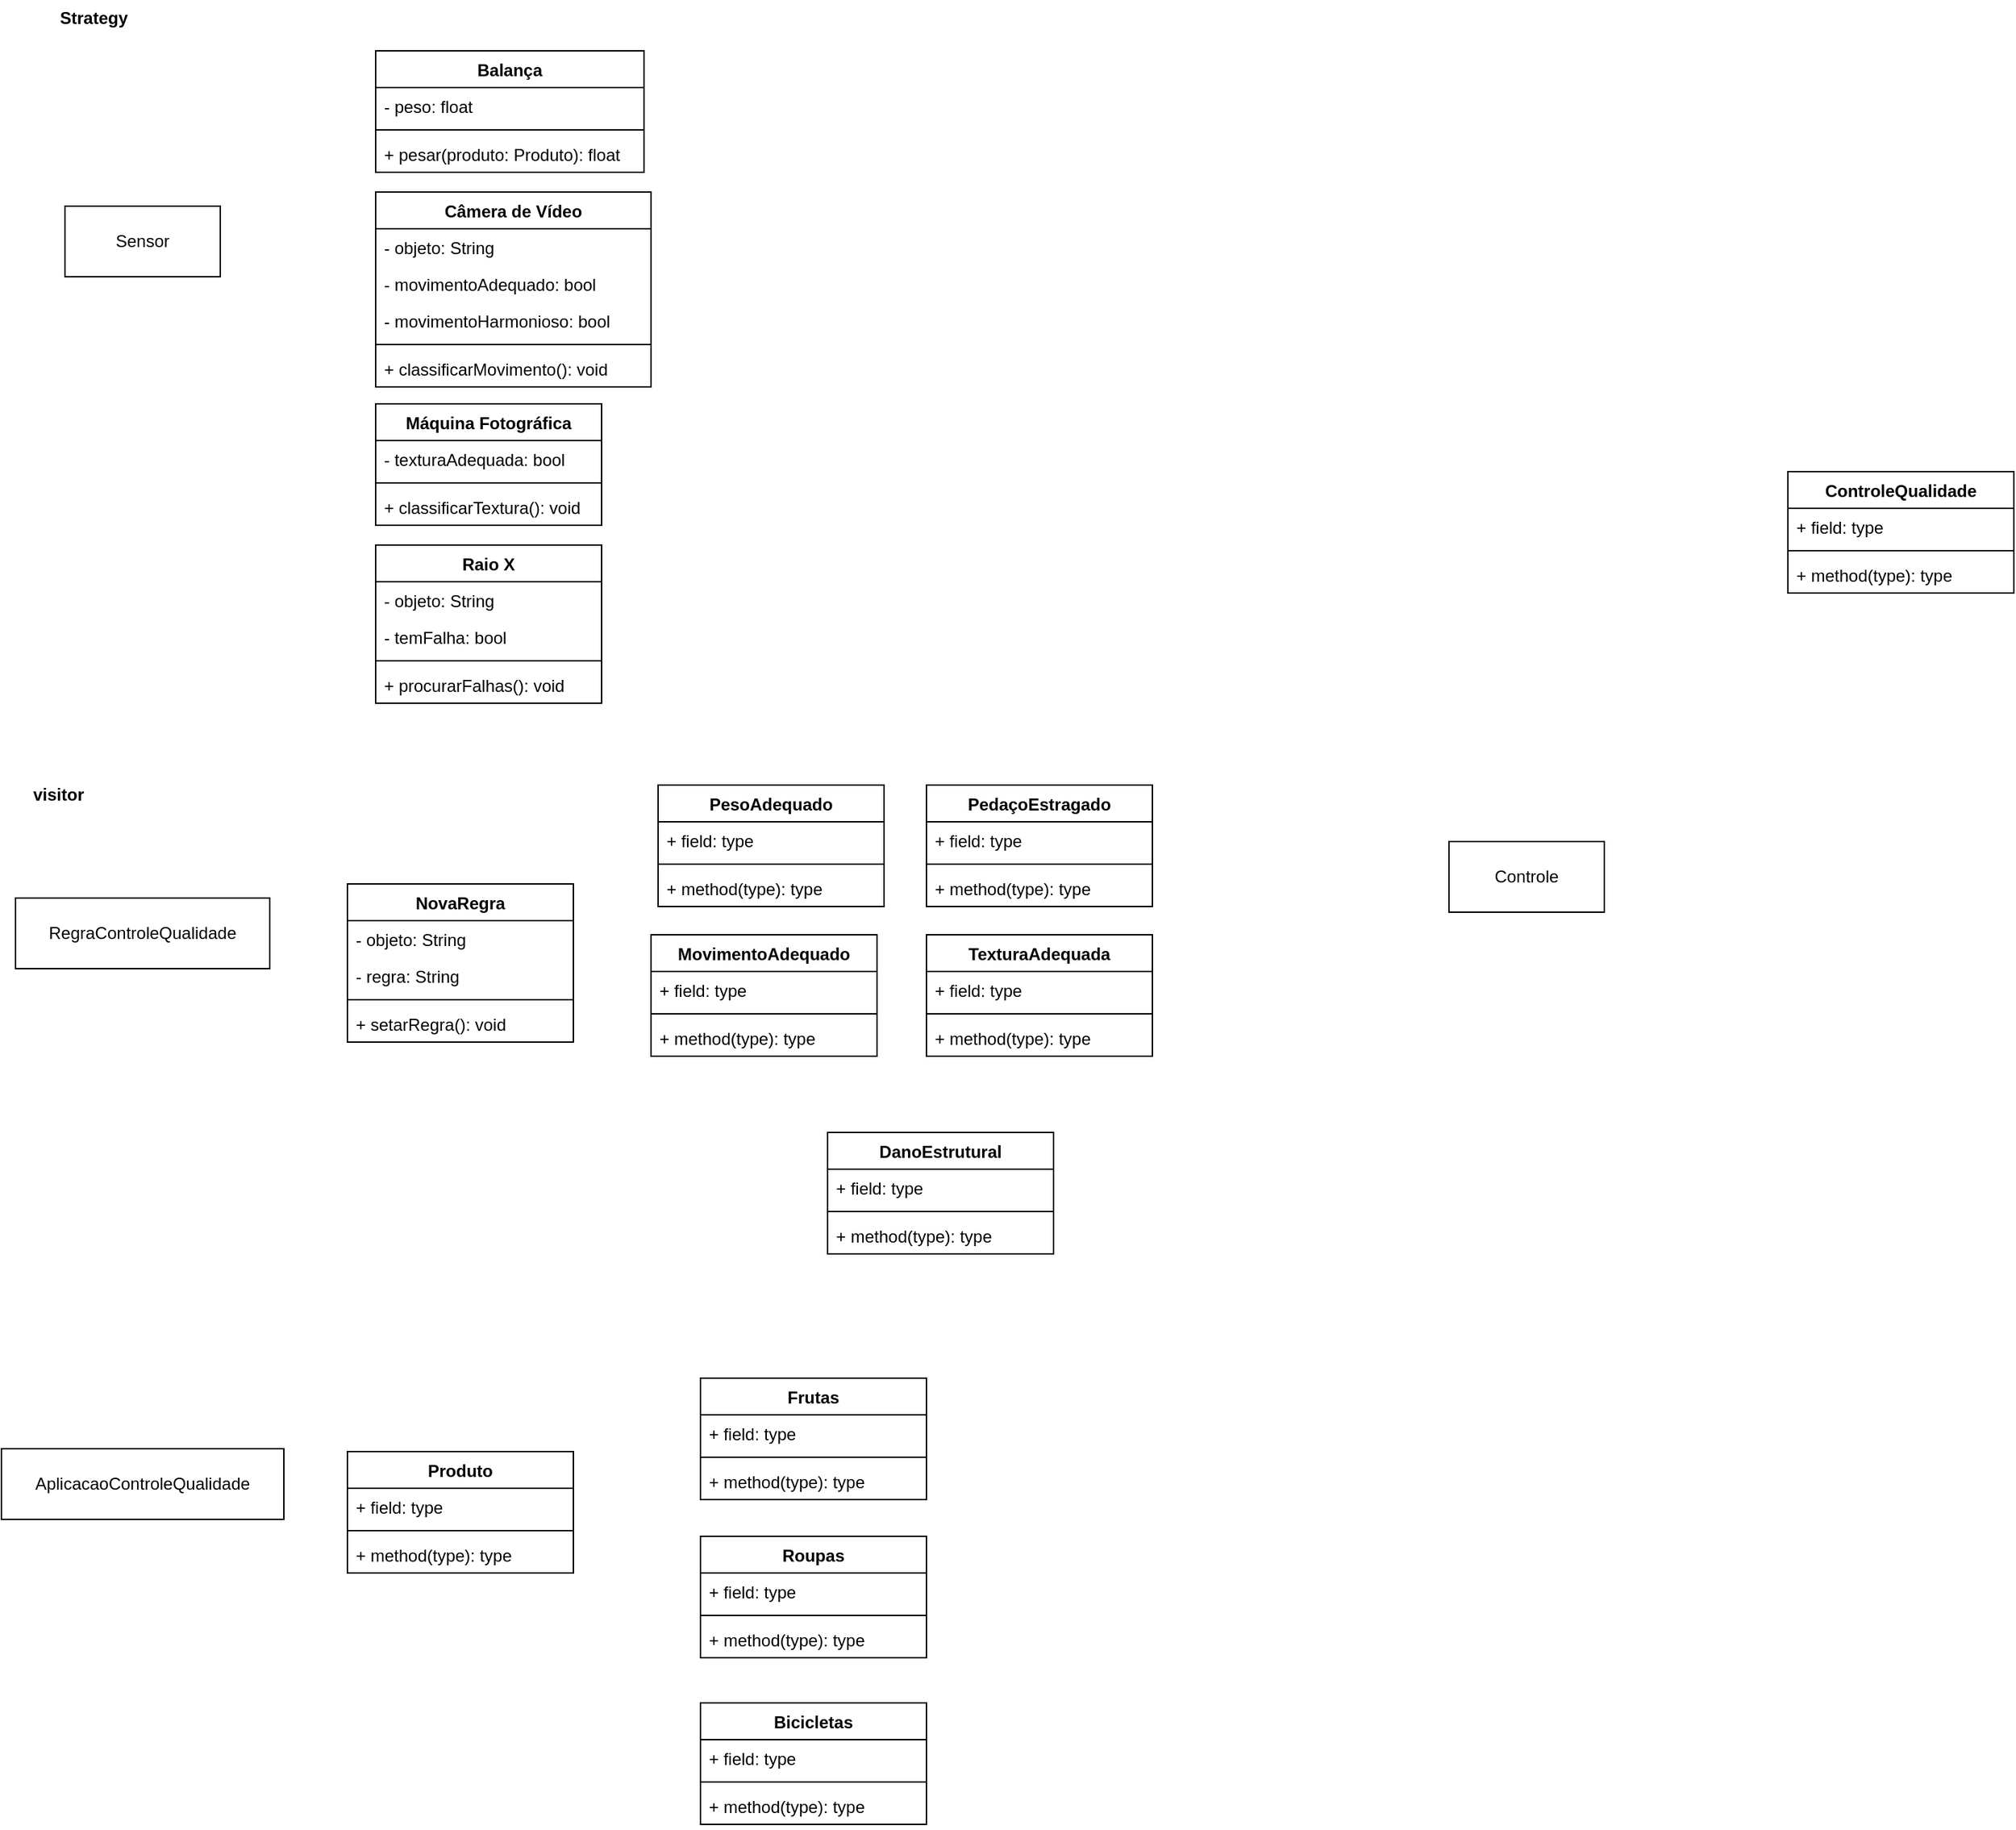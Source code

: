 <mxfile version="22.1.9" type="github">
  <diagram name="Page-1" id="GB_4OeYxDUM6NTlbFD8Y">
    <mxGraphModel dx="1395" dy="1743" grid="1" gridSize="10" guides="1" tooltips="1" connect="1" arrows="1" fold="1" page="1" pageScale="1" pageWidth="850" pageHeight="1100" math="0" shadow="0">
      <root>
        <mxCell id="0" />
        <mxCell id="1" parent="0" />
        <mxCell id="6We_kyT9qWEWSvFF-9-q-1" value="Sensor" style="html=1;whiteSpace=wrap;" parent="1" vertex="1">
          <mxGeometry x="100" y="120" width="110" height="50" as="geometry" />
        </mxCell>
        <mxCell id="6We_kyT9qWEWSvFF-9-q-2" value="RegraControleQualidade" style="html=1;whiteSpace=wrap;" parent="1" vertex="1">
          <mxGeometry x="65" y="610" width="180" height="50" as="geometry" />
        </mxCell>
        <mxCell id="6We_kyT9qWEWSvFF-9-q-3" value="AplicacaoControleQualidade" style="html=1;whiteSpace=wrap;" parent="1" vertex="1">
          <mxGeometry x="55" y="1000" width="200" height="50" as="geometry" />
        </mxCell>
        <mxCell id="6We_kyT9qWEWSvFF-9-q-4" value="Balança" style="swimlane;fontStyle=1;align=center;verticalAlign=top;childLayout=stackLayout;horizontal=1;startSize=26;horizontalStack=0;resizeParent=1;resizeParentMax=0;resizeLast=0;collapsible=1;marginBottom=0;whiteSpace=wrap;html=1;" parent="1" vertex="1">
          <mxGeometry x="320" y="10" width="190" height="86" as="geometry" />
        </mxCell>
        <mxCell id="6We_kyT9qWEWSvFF-9-q-5" value="- peso: float" style="text;strokeColor=none;fillColor=none;align=left;verticalAlign=top;spacingLeft=4;spacingRight=4;overflow=hidden;rotatable=0;points=[[0,0.5],[1,0.5]];portConstraint=eastwest;whiteSpace=wrap;html=1;" parent="6We_kyT9qWEWSvFF-9-q-4" vertex="1">
          <mxGeometry y="26" width="190" height="26" as="geometry" />
        </mxCell>
        <mxCell id="6We_kyT9qWEWSvFF-9-q-6" value="" style="line;strokeWidth=1;fillColor=none;align=left;verticalAlign=middle;spacingTop=-1;spacingLeft=3;spacingRight=3;rotatable=0;labelPosition=right;points=[];portConstraint=eastwest;strokeColor=inherit;" parent="6We_kyT9qWEWSvFF-9-q-4" vertex="1">
          <mxGeometry y="52" width="190" height="8" as="geometry" />
        </mxCell>
        <mxCell id="6We_kyT9qWEWSvFF-9-q-7" value="+ pesar(produto: Produto): float" style="text;strokeColor=none;fillColor=none;align=left;verticalAlign=top;spacingLeft=4;spacingRight=4;overflow=hidden;rotatable=0;points=[[0,0.5],[1,0.5]];portConstraint=eastwest;whiteSpace=wrap;html=1;" parent="6We_kyT9qWEWSvFF-9-q-4" vertex="1">
          <mxGeometry y="60" width="190" height="26" as="geometry" />
        </mxCell>
        <mxCell id="6We_kyT9qWEWSvFF-9-q-8" value="Câmera de Vídeo" style="swimlane;fontStyle=1;align=center;verticalAlign=top;childLayout=stackLayout;horizontal=1;startSize=26;horizontalStack=0;resizeParent=1;resizeParentMax=0;resizeLast=0;collapsible=1;marginBottom=0;whiteSpace=wrap;html=1;" parent="1" vertex="1">
          <mxGeometry x="320" y="110" width="195" height="138" as="geometry" />
        </mxCell>
        <mxCell id="6We_kyT9qWEWSvFF-9-q-9" value="- objeto: String" style="text;strokeColor=none;fillColor=none;align=left;verticalAlign=top;spacingLeft=4;spacingRight=4;overflow=hidden;rotatable=0;points=[[0,0.5],[1,0.5]];portConstraint=eastwest;whiteSpace=wrap;html=1;" parent="6We_kyT9qWEWSvFF-9-q-8" vertex="1">
          <mxGeometry y="26" width="195" height="26" as="geometry" />
        </mxCell>
        <mxCell id="q4IPxEvm5e1y_BdzbNts-9" value="- movimentoAdequado: bool" style="text;strokeColor=none;fillColor=none;align=left;verticalAlign=top;spacingLeft=4;spacingRight=4;overflow=hidden;rotatable=0;points=[[0,0.5],[1,0.5]];portConstraint=eastwest;whiteSpace=wrap;html=1;" vertex="1" parent="6We_kyT9qWEWSvFF-9-q-8">
          <mxGeometry y="52" width="195" height="26" as="geometry" />
        </mxCell>
        <mxCell id="q4IPxEvm5e1y_BdzbNts-10" value="- movimentoHarmonioso: bool" style="text;strokeColor=none;fillColor=none;align=left;verticalAlign=top;spacingLeft=4;spacingRight=4;overflow=hidden;rotatable=0;points=[[0,0.5],[1,0.5]];portConstraint=eastwest;whiteSpace=wrap;html=1;" vertex="1" parent="6We_kyT9qWEWSvFF-9-q-8">
          <mxGeometry y="78" width="195" height="26" as="geometry" />
        </mxCell>
        <mxCell id="6We_kyT9qWEWSvFF-9-q-10" value="" style="line;strokeWidth=1;fillColor=none;align=left;verticalAlign=middle;spacingTop=-1;spacingLeft=3;spacingRight=3;rotatable=0;labelPosition=right;points=[];portConstraint=eastwest;strokeColor=inherit;" parent="6We_kyT9qWEWSvFF-9-q-8" vertex="1">
          <mxGeometry y="104" width="195" height="8" as="geometry" />
        </mxCell>
        <mxCell id="6We_kyT9qWEWSvFF-9-q-11" value="+ classificarMovimento(): void" style="text;strokeColor=none;fillColor=none;align=left;verticalAlign=top;spacingLeft=4;spacingRight=4;overflow=hidden;rotatable=0;points=[[0,0.5],[1,0.5]];portConstraint=eastwest;whiteSpace=wrap;html=1;" parent="6We_kyT9qWEWSvFF-9-q-8" vertex="1">
          <mxGeometry y="112" width="195" height="26" as="geometry" />
        </mxCell>
        <mxCell id="6We_kyT9qWEWSvFF-9-q-12" value="Máquina Fotográfica" style="swimlane;fontStyle=1;align=center;verticalAlign=top;childLayout=stackLayout;horizontal=1;startSize=26;horizontalStack=0;resizeParent=1;resizeParentMax=0;resizeLast=0;collapsible=1;marginBottom=0;whiteSpace=wrap;html=1;" parent="1" vertex="1">
          <mxGeometry x="320" y="260" width="160" height="86" as="geometry" />
        </mxCell>
        <mxCell id="6We_kyT9qWEWSvFF-9-q-13" value="- texturaAdequada: bool" style="text;strokeColor=none;fillColor=none;align=left;verticalAlign=top;spacingLeft=4;spacingRight=4;overflow=hidden;rotatable=0;points=[[0,0.5],[1,0.5]];portConstraint=eastwest;whiteSpace=wrap;html=1;" parent="6We_kyT9qWEWSvFF-9-q-12" vertex="1">
          <mxGeometry y="26" width="160" height="26" as="geometry" />
        </mxCell>
        <mxCell id="6We_kyT9qWEWSvFF-9-q-14" value="" style="line;strokeWidth=1;fillColor=none;align=left;verticalAlign=middle;spacingTop=-1;spacingLeft=3;spacingRight=3;rotatable=0;labelPosition=right;points=[];portConstraint=eastwest;strokeColor=inherit;" parent="6We_kyT9qWEWSvFF-9-q-12" vertex="1">
          <mxGeometry y="52" width="160" height="8" as="geometry" />
        </mxCell>
        <mxCell id="6We_kyT9qWEWSvFF-9-q-15" value="+ classificarTextura(): void" style="text;strokeColor=none;fillColor=none;align=left;verticalAlign=top;spacingLeft=4;spacingRight=4;overflow=hidden;rotatable=0;points=[[0,0.5],[1,0.5]];portConstraint=eastwest;whiteSpace=wrap;html=1;" parent="6We_kyT9qWEWSvFF-9-q-12" vertex="1">
          <mxGeometry y="60" width="160" height="26" as="geometry" />
        </mxCell>
        <mxCell id="6We_kyT9qWEWSvFF-9-q-16" value="Raio X" style="swimlane;fontStyle=1;align=center;verticalAlign=top;childLayout=stackLayout;horizontal=1;startSize=26;horizontalStack=0;resizeParent=1;resizeParentMax=0;resizeLast=0;collapsible=1;marginBottom=0;whiteSpace=wrap;html=1;" parent="1" vertex="1">
          <mxGeometry x="320" y="360" width="160" height="112" as="geometry" />
        </mxCell>
        <mxCell id="6We_kyT9qWEWSvFF-9-q-17" value="- objeto: String" style="text;strokeColor=none;fillColor=none;align=left;verticalAlign=top;spacingLeft=4;spacingRight=4;overflow=hidden;rotatable=0;points=[[0,0.5],[1,0.5]];portConstraint=eastwest;whiteSpace=wrap;html=1;" parent="6We_kyT9qWEWSvFF-9-q-16" vertex="1">
          <mxGeometry y="26" width="160" height="26" as="geometry" />
        </mxCell>
        <mxCell id="q4IPxEvm5e1y_BdzbNts-11" value="- temFalha: bool" style="text;strokeColor=none;fillColor=none;align=left;verticalAlign=top;spacingLeft=4;spacingRight=4;overflow=hidden;rotatable=0;points=[[0,0.5],[1,0.5]];portConstraint=eastwest;whiteSpace=wrap;html=1;" vertex="1" parent="6We_kyT9qWEWSvFF-9-q-16">
          <mxGeometry y="52" width="160" height="26" as="geometry" />
        </mxCell>
        <mxCell id="6We_kyT9qWEWSvFF-9-q-18" value="" style="line;strokeWidth=1;fillColor=none;align=left;verticalAlign=middle;spacingTop=-1;spacingLeft=3;spacingRight=3;rotatable=0;labelPosition=right;points=[];portConstraint=eastwest;strokeColor=inherit;" parent="6We_kyT9qWEWSvFF-9-q-16" vertex="1">
          <mxGeometry y="78" width="160" height="8" as="geometry" />
        </mxCell>
        <mxCell id="6We_kyT9qWEWSvFF-9-q-19" value="+ procurarFalhas(): void" style="text;strokeColor=none;fillColor=none;align=left;verticalAlign=top;spacingLeft=4;spacingRight=4;overflow=hidden;rotatable=0;points=[[0,0.5],[1,0.5]];portConstraint=eastwest;whiteSpace=wrap;html=1;" parent="6We_kyT9qWEWSvFF-9-q-16" vertex="1">
          <mxGeometry y="86" width="160" height="26" as="geometry" />
        </mxCell>
        <mxCell id="6We_kyT9qWEWSvFF-9-q-20" value="Frutas" style="swimlane;fontStyle=1;align=center;verticalAlign=top;childLayout=stackLayout;horizontal=1;startSize=26;horizontalStack=0;resizeParent=1;resizeParentMax=0;resizeLast=0;collapsible=1;marginBottom=0;whiteSpace=wrap;html=1;" parent="1" vertex="1">
          <mxGeometry x="550" y="950" width="160" height="86" as="geometry" />
        </mxCell>
        <mxCell id="6We_kyT9qWEWSvFF-9-q-21" value="+ field: type" style="text;strokeColor=none;fillColor=none;align=left;verticalAlign=top;spacingLeft=4;spacingRight=4;overflow=hidden;rotatable=0;points=[[0,0.5],[1,0.5]];portConstraint=eastwest;whiteSpace=wrap;html=1;" parent="6We_kyT9qWEWSvFF-9-q-20" vertex="1">
          <mxGeometry y="26" width="160" height="26" as="geometry" />
        </mxCell>
        <mxCell id="6We_kyT9qWEWSvFF-9-q-22" value="" style="line;strokeWidth=1;fillColor=none;align=left;verticalAlign=middle;spacingTop=-1;spacingLeft=3;spacingRight=3;rotatable=0;labelPosition=right;points=[];portConstraint=eastwest;strokeColor=inherit;" parent="6We_kyT9qWEWSvFF-9-q-20" vertex="1">
          <mxGeometry y="52" width="160" height="8" as="geometry" />
        </mxCell>
        <mxCell id="6We_kyT9qWEWSvFF-9-q-23" value="+ method(type): type" style="text;strokeColor=none;fillColor=none;align=left;verticalAlign=top;spacingLeft=4;spacingRight=4;overflow=hidden;rotatable=0;points=[[0,0.5],[1,0.5]];portConstraint=eastwest;whiteSpace=wrap;html=1;" parent="6We_kyT9qWEWSvFF-9-q-20" vertex="1">
          <mxGeometry y="60" width="160" height="26" as="geometry" />
        </mxCell>
        <mxCell id="6We_kyT9qWEWSvFF-9-q-24" value="Roupas" style="swimlane;fontStyle=1;align=center;verticalAlign=top;childLayout=stackLayout;horizontal=1;startSize=26;horizontalStack=0;resizeParent=1;resizeParentMax=0;resizeLast=0;collapsible=1;marginBottom=0;whiteSpace=wrap;html=1;" parent="1" vertex="1">
          <mxGeometry x="550" y="1062" width="160" height="86" as="geometry" />
        </mxCell>
        <mxCell id="6We_kyT9qWEWSvFF-9-q-25" value="+ field: type" style="text;strokeColor=none;fillColor=none;align=left;verticalAlign=top;spacingLeft=4;spacingRight=4;overflow=hidden;rotatable=0;points=[[0,0.5],[1,0.5]];portConstraint=eastwest;whiteSpace=wrap;html=1;" parent="6We_kyT9qWEWSvFF-9-q-24" vertex="1">
          <mxGeometry y="26" width="160" height="26" as="geometry" />
        </mxCell>
        <mxCell id="6We_kyT9qWEWSvFF-9-q-26" value="" style="line;strokeWidth=1;fillColor=none;align=left;verticalAlign=middle;spacingTop=-1;spacingLeft=3;spacingRight=3;rotatable=0;labelPosition=right;points=[];portConstraint=eastwest;strokeColor=inherit;" parent="6We_kyT9qWEWSvFF-9-q-24" vertex="1">
          <mxGeometry y="52" width="160" height="8" as="geometry" />
        </mxCell>
        <mxCell id="6We_kyT9qWEWSvFF-9-q-27" value="+ method(type): type" style="text;strokeColor=none;fillColor=none;align=left;verticalAlign=top;spacingLeft=4;spacingRight=4;overflow=hidden;rotatable=0;points=[[0,0.5],[1,0.5]];portConstraint=eastwest;whiteSpace=wrap;html=1;" parent="6We_kyT9qWEWSvFF-9-q-24" vertex="1">
          <mxGeometry y="60" width="160" height="26" as="geometry" />
        </mxCell>
        <mxCell id="6We_kyT9qWEWSvFF-9-q-28" value="Bicicletas" style="swimlane;fontStyle=1;align=center;verticalAlign=top;childLayout=stackLayout;horizontal=1;startSize=26;horizontalStack=0;resizeParent=1;resizeParentMax=0;resizeLast=0;collapsible=1;marginBottom=0;whiteSpace=wrap;html=1;" parent="1" vertex="1">
          <mxGeometry x="550" y="1180" width="160" height="86" as="geometry" />
        </mxCell>
        <mxCell id="6We_kyT9qWEWSvFF-9-q-29" value="+ field: type" style="text;strokeColor=none;fillColor=none;align=left;verticalAlign=top;spacingLeft=4;spacingRight=4;overflow=hidden;rotatable=0;points=[[0,0.5],[1,0.5]];portConstraint=eastwest;whiteSpace=wrap;html=1;" parent="6We_kyT9qWEWSvFF-9-q-28" vertex="1">
          <mxGeometry y="26" width="160" height="26" as="geometry" />
        </mxCell>
        <mxCell id="6We_kyT9qWEWSvFF-9-q-30" value="" style="line;strokeWidth=1;fillColor=none;align=left;verticalAlign=middle;spacingTop=-1;spacingLeft=3;spacingRight=3;rotatable=0;labelPosition=right;points=[];portConstraint=eastwest;strokeColor=inherit;" parent="6We_kyT9qWEWSvFF-9-q-28" vertex="1">
          <mxGeometry y="52" width="160" height="8" as="geometry" />
        </mxCell>
        <mxCell id="6We_kyT9qWEWSvFF-9-q-31" value="+ method(type): type" style="text;strokeColor=none;fillColor=none;align=left;verticalAlign=top;spacingLeft=4;spacingRight=4;overflow=hidden;rotatable=0;points=[[0,0.5],[1,0.5]];portConstraint=eastwest;whiteSpace=wrap;html=1;" parent="6We_kyT9qWEWSvFF-9-q-28" vertex="1">
          <mxGeometry y="60" width="160" height="26" as="geometry" />
        </mxCell>
        <mxCell id="6We_kyT9qWEWSvFF-9-q-32" value="Controle" style="html=1;whiteSpace=wrap;" parent="1" vertex="1">
          <mxGeometry x="1080" y="570" width="110" height="50" as="geometry" />
        </mxCell>
        <mxCell id="6We_kyT9qWEWSvFF-9-q-33" value="PesoAdequado" style="swimlane;fontStyle=1;align=center;verticalAlign=top;childLayout=stackLayout;horizontal=1;startSize=26;horizontalStack=0;resizeParent=1;resizeParentMax=0;resizeLast=0;collapsible=1;marginBottom=0;whiteSpace=wrap;html=1;" parent="1" vertex="1">
          <mxGeometry x="520" y="530" width="160" height="86" as="geometry" />
        </mxCell>
        <mxCell id="6We_kyT9qWEWSvFF-9-q-34" value="+ field: type" style="text;strokeColor=none;fillColor=none;align=left;verticalAlign=top;spacingLeft=4;spacingRight=4;overflow=hidden;rotatable=0;points=[[0,0.5],[1,0.5]];portConstraint=eastwest;whiteSpace=wrap;html=1;" parent="6We_kyT9qWEWSvFF-9-q-33" vertex="1">
          <mxGeometry y="26" width="160" height="26" as="geometry" />
        </mxCell>
        <mxCell id="6We_kyT9qWEWSvFF-9-q-35" value="" style="line;strokeWidth=1;fillColor=none;align=left;verticalAlign=middle;spacingTop=-1;spacingLeft=3;spacingRight=3;rotatable=0;labelPosition=right;points=[];portConstraint=eastwest;strokeColor=inherit;" parent="6We_kyT9qWEWSvFF-9-q-33" vertex="1">
          <mxGeometry y="52" width="160" height="8" as="geometry" />
        </mxCell>
        <mxCell id="6We_kyT9qWEWSvFF-9-q-36" value="+ method(type): type" style="text;strokeColor=none;fillColor=none;align=left;verticalAlign=top;spacingLeft=4;spacingRight=4;overflow=hidden;rotatable=0;points=[[0,0.5],[1,0.5]];portConstraint=eastwest;whiteSpace=wrap;html=1;" parent="6We_kyT9qWEWSvFF-9-q-33" vertex="1">
          <mxGeometry y="60" width="160" height="26" as="geometry" />
        </mxCell>
        <mxCell id="6We_kyT9qWEWSvFF-9-q-37" value="NovaRegra" style="swimlane;fontStyle=1;align=center;verticalAlign=top;childLayout=stackLayout;horizontal=1;startSize=26;horizontalStack=0;resizeParent=1;resizeParentMax=0;resizeLast=0;collapsible=1;marginBottom=0;whiteSpace=wrap;html=1;" parent="1" vertex="1">
          <mxGeometry x="300" y="600" width="160" height="112" as="geometry" />
        </mxCell>
        <mxCell id="6We_kyT9qWEWSvFF-9-q-38" value="- objeto: String" style="text;strokeColor=none;fillColor=none;align=left;verticalAlign=top;spacingLeft=4;spacingRight=4;overflow=hidden;rotatable=0;points=[[0,0.5],[1,0.5]];portConstraint=eastwest;whiteSpace=wrap;html=1;" parent="6We_kyT9qWEWSvFF-9-q-37" vertex="1">
          <mxGeometry y="26" width="160" height="26" as="geometry" />
        </mxCell>
        <mxCell id="q4IPxEvm5e1y_BdzbNts-12" value="- regra: String" style="text;strokeColor=none;fillColor=none;align=left;verticalAlign=top;spacingLeft=4;spacingRight=4;overflow=hidden;rotatable=0;points=[[0,0.5],[1,0.5]];portConstraint=eastwest;whiteSpace=wrap;html=1;" vertex="1" parent="6We_kyT9qWEWSvFF-9-q-37">
          <mxGeometry y="52" width="160" height="26" as="geometry" />
        </mxCell>
        <mxCell id="6We_kyT9qWEWSvFF-9-q-39" value="" style="line;strokeWidth=1;fillColor=none;align=left;verticalAlign=middle;spacingTop=-1;spacingLeft=3;spacingRight=3;rotatable=0;labelPosition=right;points=[];portConstraint=eastwest;strokeColor=inherit;" parent="6We_kyT9qWEWSvFF-9-q-37" vertex="1">
          <mxGeometry y="78" width="160" height="8" as="geometry" />
        </mxCell>
        <mxCell id="6We_kyT9qWEWSvFF-9-q-40" value="+ setarRegra(): void" style="text;strokeColor=none;fillColor=none;align=left;verticalAlign=top;spacingLeft=4;spacingRight=4;overflow=hidden;rotatable=0;points=[[0,0.5],[1,0.5]];portConstraint=eastwest;whiteSpace=wrap;html=1;" parent="6We_kyT9qWEWSvFF-9-q-37" vertex="1">
          <mxGeometry y="86" width="160" height="26" as="geometry" />
        </mxCell>
        <mxCell id="6We_kyT9qWEWSvFF-9-q-41" value="MovimentoAdequado" style="swimlane;fontStyle=1;align=center;verticalAlign=top;childLayout=stackLayout;horizontal=1;startSize=26;horizontalStack=0;resizeParent=1;resizeParentMax=0;resizeLast=0;collapsible=1;marginBottom=0;whiteSpace=wrap;html=1;" parent="1" vertex="1">
          <mxGeometry x="515" y="636" width="160" height="86" as="geometry" />
        </mxCell>
        <mxCell id="6We_kyT9qWEWSvFF-9-q-42" value="+ field: type" style="text;strokeColor=none;fillColor=none;align=left;verticalAlign=top;spacingLeft=4;spacingRight=4;overflow=hidden;rotatable=0;points=[[0,0.5],[1,0.5]];portConstraint=eastwest;whiteSpace=wrap;html=1;" parent="6We_kyT9qWEWSvFF-9-q-41" vertex="1">
          <mxGeometry y="26" width="160" height="26" as="geometry" />
        </mxCell>
        <mxCell id="6We_kyT9qWEWSvFF-9-q-43" value="" style="line;strokeWidth=1;fillColor=none;align=left;verticalAlign=middle;spacingTop=-1;spacingLeft=3;spacingRight=3;rotatable=0;labelPosition=right;points=[];portConstraint=eastwest;strokeColor=inherit;" parent="6We_kyT9qWEWSvFF-9-q-41" vertex="1">
          <mxGeometry y="52" width="160" height="8" as="geometry" />
        </mxCell>
        <mxCell id="6We_kyT9qWEWSvFF-9-q-44" value="+ method(type): type" style="text;strokeColor=none;fillColor=none;align=left;verticalAlign=top;spacingLeft=4;spacingRight=4;overflow=hidden;rotatable=0;points=[[0,0.5],[1,0.5]];portConstraint=eastwest;whiteSpace=wrap;html=1;" parent="6We_kyT9qWEWSvFF-9-q-41" vertex="1">
          <mxGeometry y="60" width="160" height="26" as="geometry" />
        </mxCell>
        <mxCell id="6We_kyT9qWEWSvFF-9-q-45" value="TexturaAdequada" style="swimlane;fontStyle=1;align=center;verticalAlign=top;childLayout=stackLayout;horizontal=1;startSize=26;horizontalStack=0;resizeParent=1;resizeParentMax=0;resizeLast=0;collapsible=1;marginBottom=0;whiteSpace=wrap;html=1;" parent="1" vertex="1">
          <mxGeometry x="710" y="636" width="160" height="86" as="geometry" />
        </mxCell>
        <mxCell id="6We_kyT9qWEWSvFF-9-q-46" value="+ field: type" style="text;strokeColor=none;fillColor=none;align=left;verticalAlign=top;spacingLeft=4;spacingRight=4;overflow=hidden;rotatable=0;points=[[0,0.5],[1,0.5]];portConstraint=eastwest;whiteSpace=wrap;html=1;" parent="6We_kyT9qWEWSvFF-9-q-45" vertex="1">
          <mxGeometry y="26" width="160" height="26" as="geometry" />
        </mxCell>
        <mxCell id="6We_kyT9qWEWSvFF-9-q-47" value="" style="line;strokeWidth=1;fillColor=none;align=left;verticalAlign=middle;spacingTop=-1;spacingLeft=3;spacingRight=3;rotatable=0;labelPosition=right;points=[];portConstraint=eastwest;strokeColor=inherit;" parent="6We_kyT9qWEWSvFF-9-q-45" vertex="1">
          <mxGeometry y="52" width="160" height="8" as="geometry" />
        </mxCell>
        <mxCell id="6We_kyT9qWEWSvFF-9-q-48" value="+ method(type): type" style="text;strokeColor=none;fillColor=none;align=left;verticalAlign=top;spacingLeft=4;spacingRight=4;overflow=hidden;rotatable=0;points=[[0,0.5],[1,0.5]];portConstraint=eastwest;whiteSpace=wrap;html=1;" parent="6We_kyT9qWEWSvFF-9-q-45" vertex="1">
          <mxGeometry y="60" width="160" height="26" as="geometry" />
        </mxCell>
        <mxCell id="6We_kyT9qWEWSvFF-9-q-49" value="PedaçoEstragado" style="swimlane;fontStyle=1;align=center;verticalAlign=top;childLayout=stackLayout;horizontal=1;startSize=26;horizontalStack=0;resizeParent=1;resizeParentMax=0;resizeLast=0;collapsible=1;marginBottom=0;whiteSpace=wrap;html=1;" parent="1" vertex="1">
          <mxGeometry x="710" y="530" width="160" height="86" as="geometry" />
        </mxCell>
        <mxCell id="6We_kyT9qWEWSvFF-9-q-50" value="+ field: type" style="text;strokeColor=none;fillColor=none;align=left;verticalAlign=top;spacingLeft=4;spacingRight=4;overflow=hidden;rotatable=0;points=[[0,0.5],[1,0.5]];portConstraint=eastwest;whiteSpace=wrap;html=1;" parent="6We_kyT9qWEWSvFF-9-q-49" vertex="1">
          <mxGeometry y="26" width="160" height="26" as="geometry" />
        </mxCell>
        <mxCell id="6We_kyT9qWEWSvFF-9-q-51" value="" style="line;strokeWidth=1;fillColor=none;align=left;verticalAlign=middle;spacingTop=-1;spacingLeft=3;spacingRight=3;rotatable=0;labelPosition=right;points=[];portConstraint=eastwest;strokeColor=inherit;" parent="6We_kyT9qWEWSvFF-9-q-49" vertex="1">
          <mxGeometry y="52" width="160" height="8" as="geometry" />
        </mxCell>
        <mxCell id="6We_kyT9qWEWSvFF-9-q-52" value="+ method(type): type" style="text;strokeColor=none;fillColor=none;align=left;verticalAlign=top;spacingLeft=4;spacingRight=4;overflow=hidden;rotatable=0;points=[[0,0.5],[1,0.5]];portConstraint=eastwest;whiteSpace=wrap;html=1;" parent="6We_kyT9qWEWSvFF-9-q-49" vertex="1">
          <mxGeometry y="60" width="160" height="26" as="geometry" />
        </mxCell>
        <mxCell id="6We_kyT9qWEWSvFF-9-q-53" value="DanoEstrutural" style="swimlane;fontStyle=1;align=center;verticalAlign=top;childLayout=stackLayout;horizontal=1;startSize=26;horizontalStack=0;resizeParent=1;resizeParentMax=0;resizeLast=0;collapsible=1;marginBottom=0;whiteSpace=wrap;html=1;" parent="1" vertex="1">
          <mxGeometry x="640" y="776" width="160" height="86" as="geometry" />
        </mxCell>
        <mxCell id="6We_kyT9qWEWSvFF-9-q-54" value="+ field: type" style="text;strokeColor=none;fillColor=none;align=left;verticalAlign=top;spacingLeft=4;spacingRight=4;overflow=hidden;rotatable=0;points=[[0,0.5],[1,0.5]];portConstraint=eastwest;whiteSpace=wrap;html=1;" parent="6We_kyT9qWEWSvFF-9-q-53" vertex="1">
          <mxGeometry y="26" width="160" height="26" as="geometry" />
        </mxCell>
        <mxCell id="6We_kyT9qWEWSvFF-9-q-55" value="" style="line;strokeWidth=1;fillColor=none;align=left;verticalAlign=middle;spacingTop=-1;spacingLeft=3;spacingRight=3;rotatable=0;labelPosition=right;points=[];portConstraint=eastwest;strokeColor=inherit;" parent="6We_kyT9qWEWSvFF-9-q-53" vertex="1">
          <mxGeometry y="52" width="160" height="8" as="geometry" />
        </mxCell>
        <mxCell id="6We_kyT9qWEWSvFF-9-q-56" value="+ method(type): type" style="text;strokeColor=none;fillColor=none;align=left;verticalAlign=top;spacingLeft=4;spacingRight=4;overflow=hidden;rotatable=0;points=[[0,0.5],[1,0.5]];portConstraint=eastwest;whiteSpace=wrap;html=1;" parent="6We_kyT9qWEWSvFF-9-q-53" vertex="1">
          <mxGeometry y="60" width="160" height="26" as="geometry" />
        </mxCell>
        <mxCell id="6We_kyT9qWEWSvFF-9-q-57" value="visitor" style="text;align=center;fontStyle=1;verticalAlign=middle;spacingLeft=3;spacingRight=3;strokeColor=none;rotatable=0;points=[[0,0.5],[1,0.5]];portConstraint=eastwest;html=1;" parent="1" vertex="1">
          <mxGeometry x="55" y="524" width="80" height="26" as="geometry" />
        </mxCell>
        <mxCell id="6We_kyT9qWEWSvFF-9-q-58" value="Strategy" style="text;align=center;fontStyle=1;verticalAlign=middle;spacingLeft=3;spacingRight=3;strokeColor=none;rotatable=0;points=[[0,0.5],[1,0.5]];portConstraint=eastwest;html=1;" parent="1" vertex="1">
          <mxGeometry x="80" y="-26" width="80" height="26" as="geometry" />
        </mxCell>
        <mxCell id="q4IPxEvm5e1y_BdzbNts-1" value="Produto" style="swimlane;fontStyle=1;align=center;verticalAlign=top;childLayout=stackLayout;horizontal=1;startSize=26;horizontalStack=0;resizeParent=1;resizeParentMax=0;resizeLast=0;collapsible=1;marginBottom=0;whiteSpace=wrap;html=1;" vertex="1" parent="1">
          <mxGeometry x="300" y="1002" width="160" height="86" as="geometry" />
        </mxCell>
        <mxCell id="q4IPxEvm5e1y_BdzbNts-2" value="+ field: type" style="text;strokeColor=none;fillColor=none;align=left;verticalAlign=top;spacingLeft=4;spacingRight=4;overflow=hidden;rotatable=0;points=[[0,0.5],[1,0.5]];portConstraint=eastwest;whiteSpace=wrap;html=1;" vertex="1" parent="q4IPxEvm5e1y_BdzbNts-1">
          <mxGeometry y="26" width="160" height="26" as="geometry" />
        </mxCell>
        <mxCell id="q4IPxEvm5e1y_BdzbNts-3" value="" style="line;strokeWidth=1;fillColor=none;align=left;verticalAlign=middle;spacingTop=-1;spacingLeft=3;spacingRight=3;rotatable=0;labelPosition=right;points=[];portConstraint=eastwest;strokeColor=inherit;" vertex="1" parent="q4IPxEvm5e1y_BdzbNts-1">
          <mxGeometry y="52" width="160" height="8" as="geometry" />
        </mxCell>
        <mxCell id="q4IPxEvm5e1y_BdzbNts-4" value="+ method(type): type" style="text;strokeColor=none;fillColor=none;align=left;verticalAlign=top;spacingLeft=4;spacingRight=4;overflow=hidden;rotatable=0;points=[[0,0.5],[1,0.5]];portConstraint=eastwest;whiteSpace=wrap;html=1;" vertex="1" parent="q4IPxEvm5e1y_BdzbNts-1">
          <mxGeometry y="60" width="160" height="26" as="geometry" />
        </mxCell>
        <mxCell id="q4IPxEvm5e1y_BdzbNts-5" value="ControleQualidade" style="swimlane;fontStyle=1;align=center;verticalAlign=top;childLayout=stackLayout;horizontal=1;startSize=26;horizontalStack=0;resizeParent=1;resizeParentMax=0;resizeLast=0;collapsible=1;marginBottom=0;whiteSpace=wrap;html=1;" vertex="1" parent="1">
          <mxGeometry x="1320" y="308" width="160" height="86" as="geometry" />
        </mxCell>
        <mxCell id="q4IPxEvm5e1y_BdzbNts-6" value="+ field: type" style="text;strokeColor=none;fillColor=none;align=left;verticalAlign=top;spacingLeft=4;spacingRight=4;overflow=hidden;rotatable=0;points=[[0,0.5],[1,0.5]];portConstraint=eastwest;whiteSpace=wrap;html=1;" vertex="1" parent="q4IPxEvm5e1y_BdzbNts-5">
          <mxGeometry y="26" width="160" height="26" as="geometry" />
        </mxCell>
        <mxCell id="q4IPxEvm5e1y_BdzbNts-7" value="" style="line;strokeWidth=1;fillColor=none;align=left;verticalAlign=middle;spacingTop=-1;spacingLeft=3;spacingRight=3;rotatable=0;labelPosition=right;points=[];portConstraint=eastwest;strokeColor=inherit;" vertex="1" parent="q4IPxEvm5e1y_BdzbNts-5">
          <mxGeometry y="52" width="160" height="8" as="geometry" />
        </mxCell>
        <mxCell id="q4IPxEvm5e1y_BdzbNts-8" value="+ method(type): type" style="text;strokeColor=none;fillColor=none;align=left;verticalAlign=top;spacingLeft=4;spacingRight=4;overflow=hidden;rotatable=0;points=[[0,0.5],[1,0.5]];portConstraint=eastwest;whiteSpace=wrap;html=1;" vertex="1" parent="q4IPxEvm5e1y_BdzbNts-5">
          <mxGeometry y="60" width="160" height="26" as="geometry" />
        </mxCell>
      </root>
    </mxGraphModel>
  </diagram>
</mxfile>
